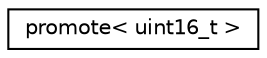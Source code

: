 digraph "Graphical Class Hierarchy"
{
 // LATEX_PDF_SIZE
  edge [fontname="Helvetica",fontsize="10",labelfontname="Helvetica",labelfontsize="10"];
  node [fontname="Helvetica",fontsize="10",shape=record];
  rankdir="LR";
  Node0 [label="promote\< uint16_t \>",height=0.2,width=0.4,color="black", fillcolor="white", style="filled",URL="$structarm__compute_1_1test_1_1traits_1_1promote_3_01uint16__t_01_4.xhtml",tooltip="Promote uint16_t to uint32_t."];
}
